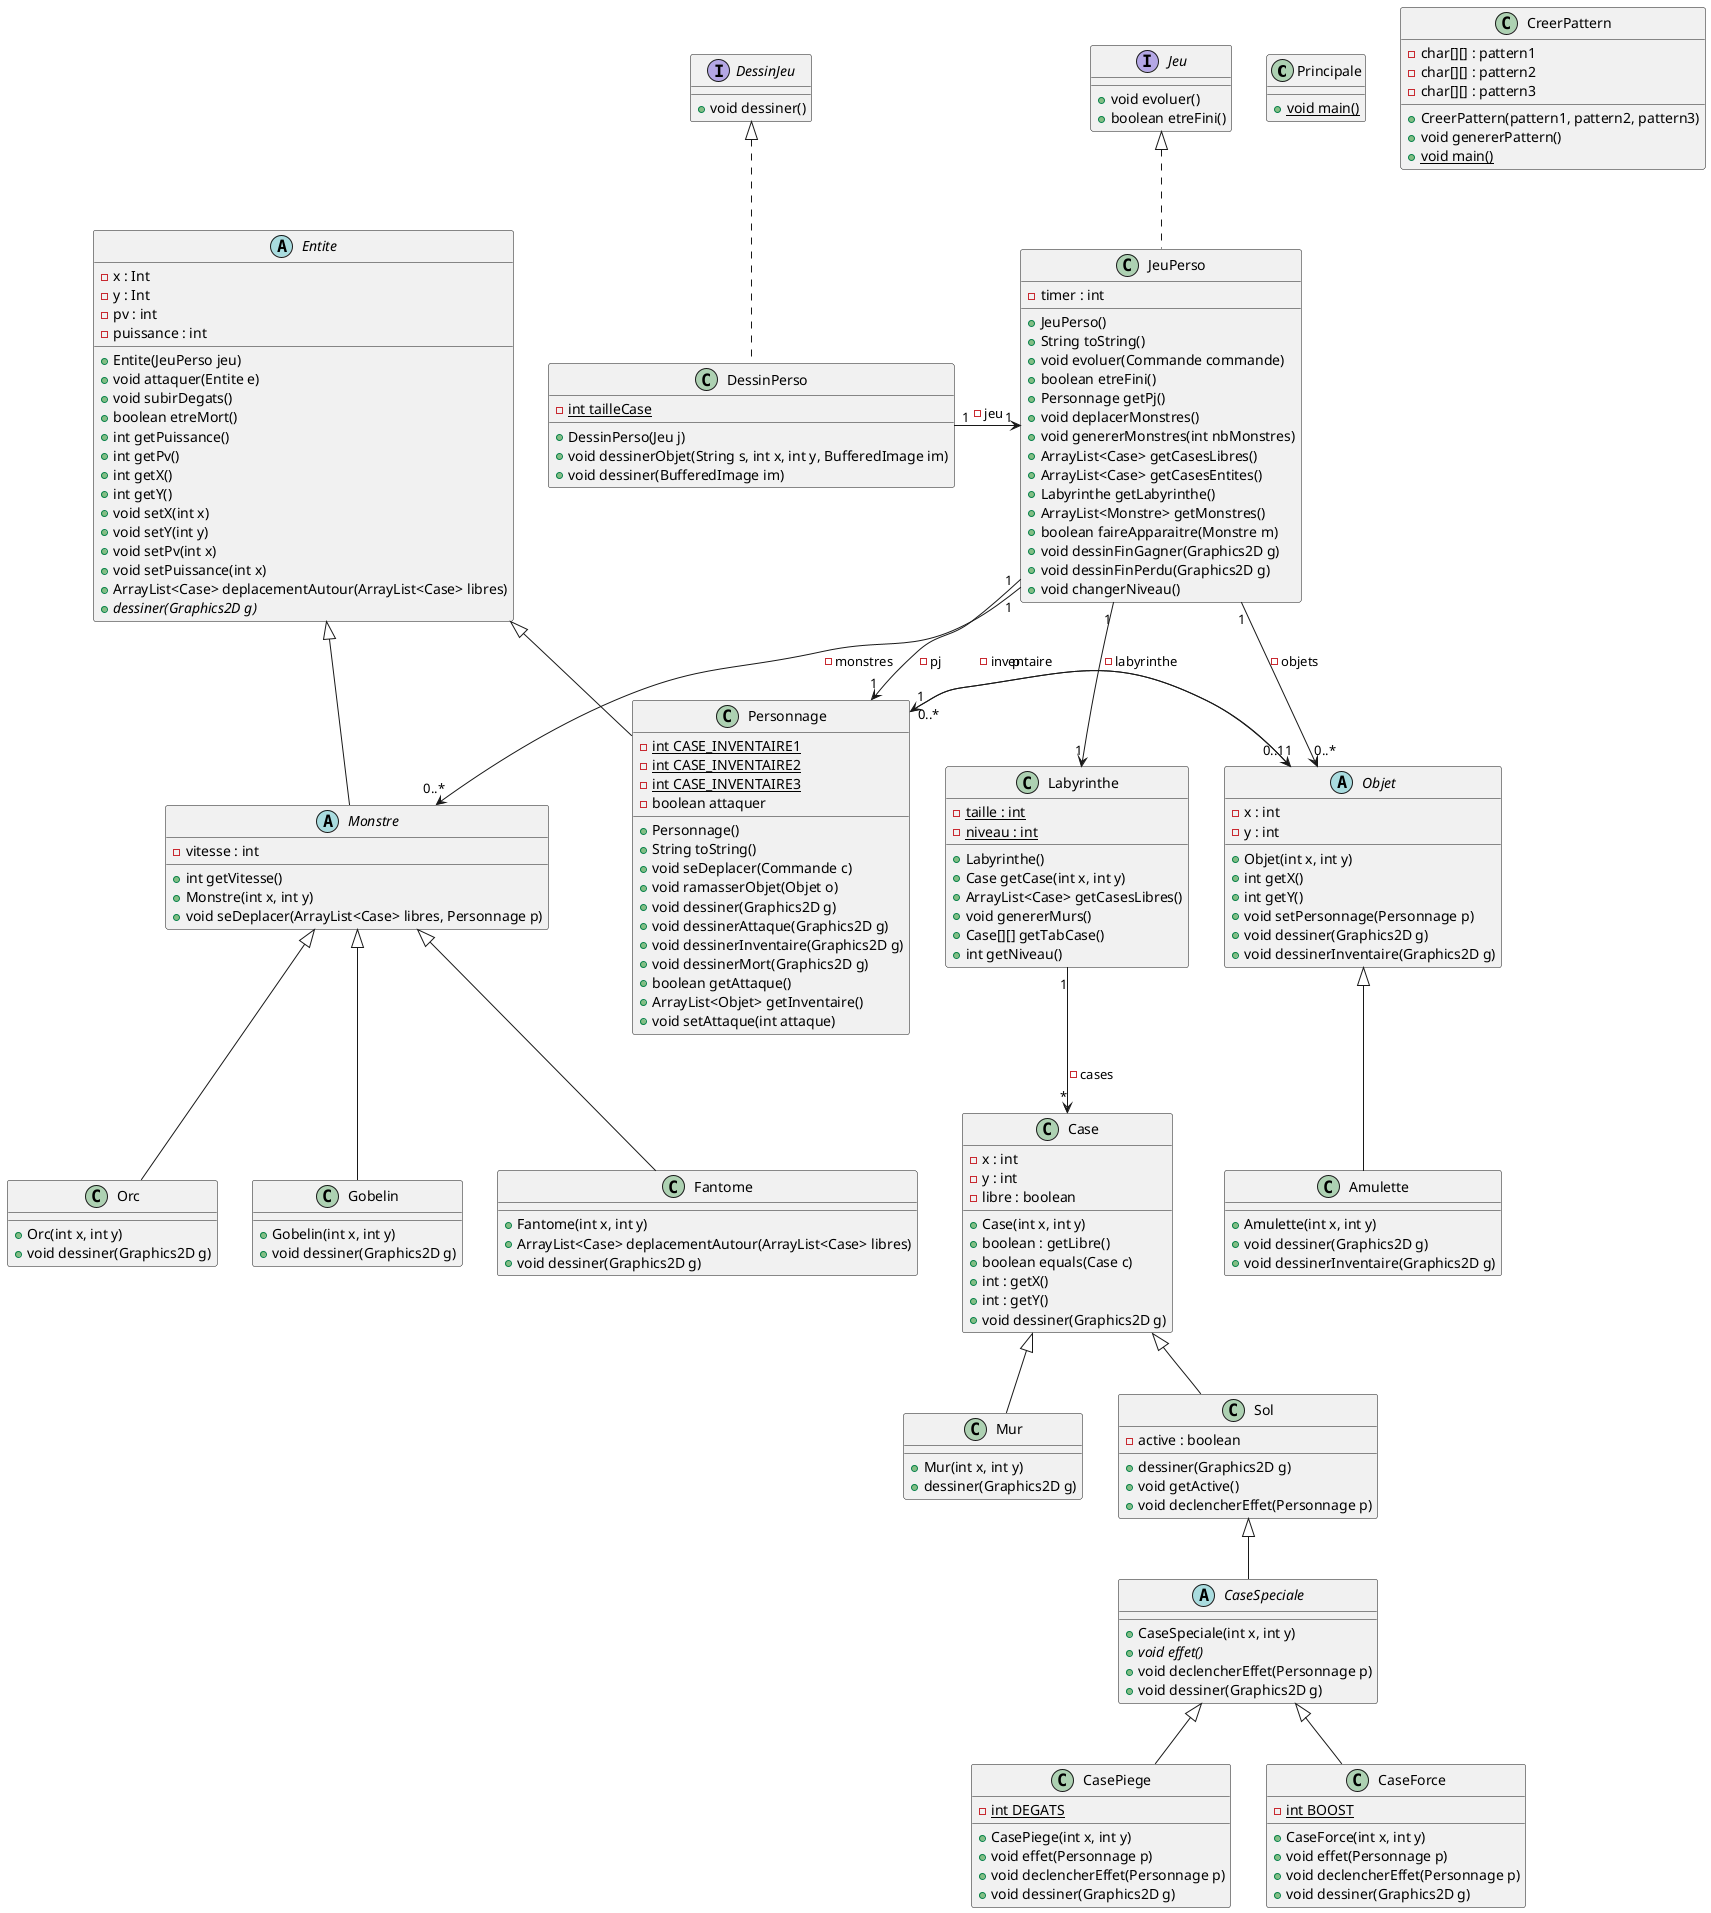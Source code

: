 @startuml

class Principale {
    + {static} void main()
}

class CreerPattern {
    - char[][] : pattern1
    - char[][] : pattern2
    - char[][] : pattern3
    + CreerPattern(pattern1, pattern2, pattern3)
    + void genererPattern()
    + {static} void main()
}

abstract class Monstre extends Entite {
    - vitesse : int
    + int getVitesse()
    + Monstre(int x, int y)
    + void seDeplacer(ArrayList<Case> libres, Personnage p)
}

class Fantome extends Monstre {
    + Fantome(int x, int y)
    + ArrayList<Case> deplacementAutour(ArrayList<Case> libres)
    + void dessiner(Graphics2D g)
}

class Orc extends Monstre {
    + Orc(int x, int y)
    + void dessiner(Graphics2D g)
}

class Gobelin extends Monstre {
    + Gobelin(int x, int y)
    + void dessiner(Graphics2D g)
}

class Labyrinthe {
    - {static} taille : int
    - {static} niveau : int
    + Labyrinthe()
    + Case getCase(int x, int y)
    + ArrayList<Case> getCasesLibres()
    + void genererMurs()
    + Case[][] getTabCase()
    + int getNiveau()
}
Labyrinthe "1" --> "*" Case : - cases

class Case {
    - x : int
    - y : int
    - libre : boolean
    + Case(int x, int y)
    + boolean : getLibre()
    + boolean equals(Case c)
    + int : getX()
    + int : getY()
    + void dessiner(Graphics2D g)
}

class Mur extends Case {
    + Mur(int x, int y)
    + dessiner(Graphics2D g)
}

class Sol extends Case {
    - active : boolean
    + dessiner(Graphics2D g)
    + void getActive()
    + void declencherEffet(Personnage p)
}

abstract class CaseSpeciale extends Sol {
    + CaseSpeciale(int x, int y)
    + {abstract} void effet()
    + void declencherEffet(Personnage p)
     + void dessiner(Graphics2D g)
}

class CasePiege extends CaseSpeciale {
    - {static} int DEGATS
    + CasePiege(int x, int y)
    + void effet(Personnage p)
    + void declencherEffet(Personnage p)
    + void dessiner(Graphics2D g)
}

class CaseForce extends CaseSpeciale {
    - {static} int BOOST
    + CaseForce(int x, int y)
    + void effet(Personnage p)
    + void declencherEffet(Personnage p)
    + void dessiner(Graphics2D g)
}

abstract class Entite {
    - x : Int
    - y : Int
    - pv : int
    - puissance : int
    + Entite(JeuPerso jeu)
    + void attaquer(Entite e)
    + void subirDegats()
    + boolean etreMort()
    + int getPuissance()
    + int getPv()
    + int getX()
    + int getY()
    + void setX(int x)
    + void setY(int y)
    + void setPv(int x)
    + void setPuissance(int x)
    + ArrayList<Case> deplacementAutour(ArrayList<Case> libres)
    + {abstract} dessiner(Graphics2D g)
}

interface Jeu {
    + void evoluer()
    + boolean etreFini()
}

class JeuPerso implements Jeu {
    - timer : int
    + JeuPerso()
    + String toString()
    + void evoluer(Commande commande)
    + boolean etreFini()
    + Personnage getPj()
    + void deplacerMonstres()
    + void genererMonstres(int nbMonstres)
    + ArrayList<Case> getCasesLibres()
    + ArrayList<Case> getCasesEntites()
    + Labyrinthe getLabyrinthe()
    + ArrayList<Monstre> getMonstres()
    + boolean faireApparaitre(Monstre m)
    + void dessinFinGagner(Graphics2D g)
    + void dessinFinPerdu(Graphics2D g)
    + void changerNiveau()
}
JeuPerso "1" --> "1" Labyrinthe : - labyrinthe
JeuPerso "1" --> "1" Personnage : - pj
JeuPerso "1" --> "0..*" Monstre : - monstres
JeuPerso "1" --> "0..*" Objet : - objets

abstract class Objet {
    - x : int
    - y : int
    + Objet(int x, int y)
    + int getX()
    + int getY()
    + void setPersonnage(Personnage p)
    + void dessiner(Graphics2D g)
    + void dessinerInventaire(Graphics2D g)
}
Objet "0..1" -> "1" Personnage : p

class Amulette extends Objet {
    + Amulette(int x, int y)
    + void dessiner(Graphics2D g)
    + void dessinerInventaire(Graphics2D g)
}

class Personnage extends Entite {
    - {static} int CASE_INVENTAIRE1
    - {static} int CASE_INVENTAIRE2
    - {static} int CASE_INVENTAIRE3
    - boolean attaquer
    + Personnage()
    + String toString()
    + void seDeplacer(Commande c)
    + void ramasserObjet(Objet o)
    + void dessiner(Graphics2D g)
    + void dessinerAttaque(Graphics2D g)
    + void dessinerInventaire(Graphics2D g)
    + void dessinerMort(Graphics2D g)
    + boolean getAttaque()
    + ArrayList<Objet> getInventaire()
    + void setAttaque(int attaque)
}
Personnage "0..*" -> "1" Objet : - inventaire

class DessinPerso implements DessinJeu {
    - {static} int tailleCase
    + DessinPerso(Jeu j)
    + void dessinerObjet(String s, int x, int y, BufferedImage im)
    + void dessiner(BufferedImage im)
}
DessinPerso "1" -> "1" JeuPerso : - jeu

interface DessinJeu {
    + void dessiner()
}
@enduml